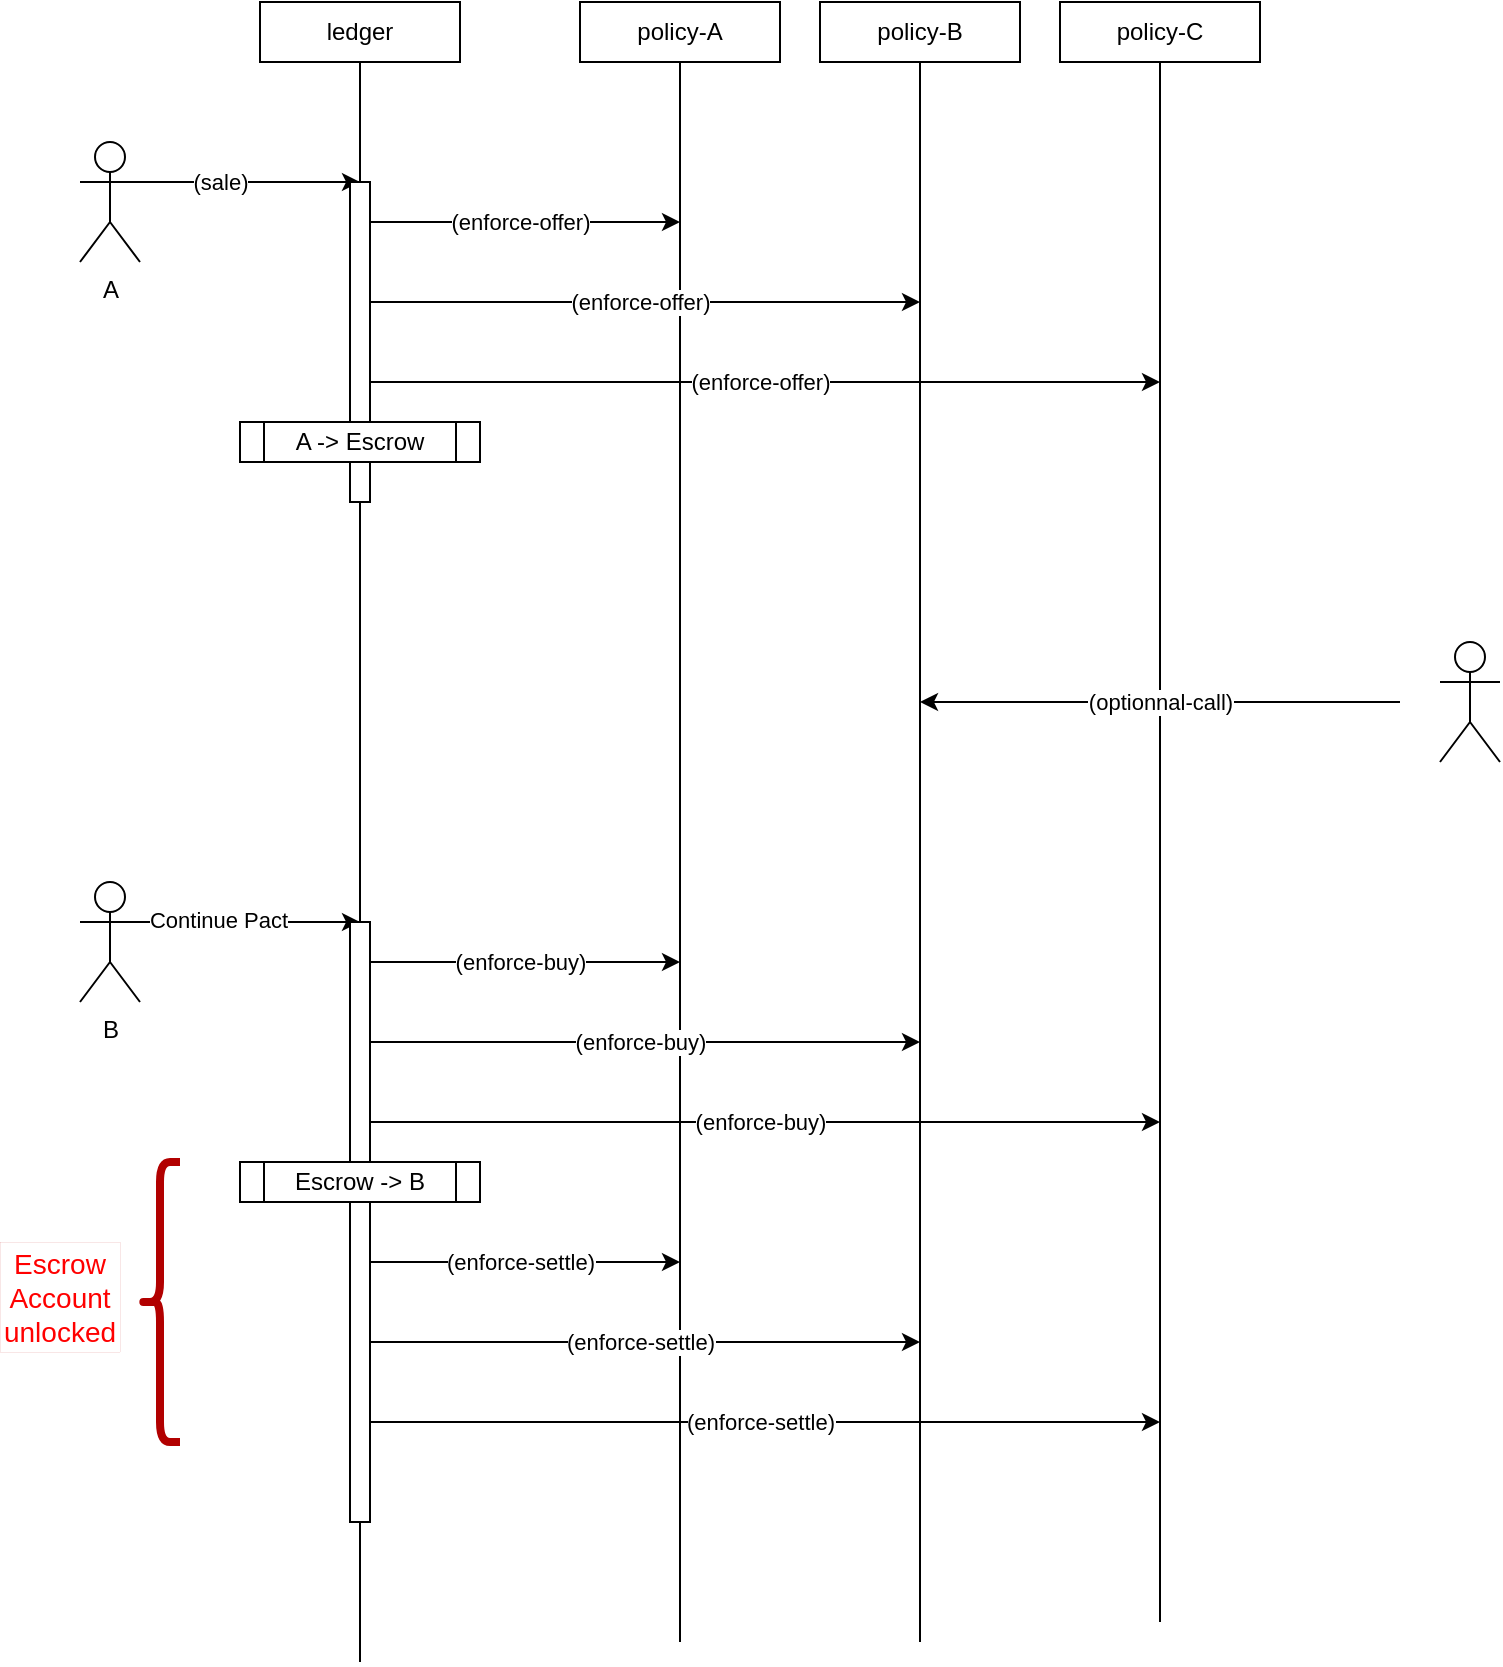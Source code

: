 <mxfile version="21.7.2" type="device">
  <diagram name="Page-1" id="2YBvvXClWsGukQMizWep">
    <mxGraphModel dx="1434" dy="822" grid="1" gridSize="10" guides="1" tooltips="1" connect="1" arrows="1" fold="1" page="1" pageScale="1" pageWidth="850" pageHeight="1100" math="0" shadow="0">
      <root>
        <mxCell id="0" />
        <mxCell id="1" parent="0" />
        <mxCell id="TvbK7awDwAVhztgvTPOD-2" value="" style="endArrow=none;html=1;rounded=0;" parent="1" edge="1">
          <mxGeometry width="50" height="50" relative="1" as="geometry">
            <mxPoint x="360" y="870" as="sourcePoint" />
            <mxPoint x="360" y="80" as="targetPoint" />
          </mxGeometry>
        </mxCell>
        <mxCell id="TvbK7awDwAVhztgvTPOD-3" value="" style="endArrow=none;html=1;rounded=0;" parent="1" edge="1">
          <mxGeometry width="50" height="50" relative="1" as="geometry">
            <mxPoint x="480" y="870" as="sourcePoint" />
            <mxPoint x="480" y="80" as="targetPoint" />
          </mxGeometry>
        </mxCell>
        <mxCell id="TvbK7awDwAVhztgvTPOD-4" value="" style="endArrow=none;html=1;rounded=0;" parent="1" edge="1">
          <mxGeometry width="50" height="50" relative="1" as="geometry">
            <mxPoint x="600" y="860" as="sourcePoint" />
            <mxPoint x="600" y="80" as="targetPoint" />
          </mxGeometry>
        </mxCell>
        <mxCell id="TvbK7awDwAVhztgvTPOD-5" value="(enforce-offer)" style="endArrow=classic;html=1;rounded=0;" parent="1" edge="1">
          <mxGeometry width="50" height="50" relative="1" as="geometry">
            <mxPoint x="200" y="160" as="sourcePoint" />
            <mxPoint x="360" y="160" as="targetPoint" />
          </mxGeometry>
        </mxCell>
        <mxCell id="TvbK7awDwAVhztgvTPOD-6" value="(enforce-offer)" style="endArrow=classic;html=1;rounded=0;" parent="1" edge="1">
          <mxGeometry width="50" height="50" relative="1" as="geometry">
            <mxPoint x="200" y="200" as="sourcePoint" />
            <mxPoint x="480" y="200" as="targetPoint" />
          </mxGeometry>
        </mxCell>
        <mxCell id="TvbK7awDwAVhztgvTPOD-7" value="(enforce-offer)" style="endArrow=classic;html=1;rounded=0;" parent="1" edge="1">
          <mxGeometry width="50" height="50" relative="1" as="geometry">
            <mxPoint x="200" y="240" as="sourcePoint" />
            <mxPoint x="600" y="240" as="targetPoint" />
          </mxGeometry>
        </mxCell>
        <mxCell id="TvbK7awDwAVhztgvTPOD-8" value="A" style="shape=umlActor;verticalLabelPosition=bottom;verticalAlign=top;html=1;outlineConnect=0;" parent="1" vertex="1">
          <mxGeometry x="60" y="120" width="30" height="60" as="geometry" />
        </mxCell>
        <mxCell id="TvbK7awDwAVhztgvTPOD-9" value="" style="endArrow=classic;html=1;rounded=0;exitX=1;exitY=0.333;exitDx=0;exitDy=0;exitPerimeter=0;" parent="1" source="TvbK7awDwAVhztgvTPOD-8" edge="1">
          <mxGeometry width="50" height="50" relative="1" as="geometry">
            <mxPoint x="400" y="450" as="sourcePoint" />
            <mxPoint x="200" y="140" as="targetPoint" />
          </mxGeometry>
        </mxCell>
        <mxCell id="TvbK7awDwAVhztgvTPOD-31" value="(sale)" style="edgeLabel;html=1;align=center;verticalAlign=middle;resizable=0;points=[];" parent="TvbK7awDwAVhztgvTPOD-9" vertex="1" connectable="0">
          <mxGeometry x="-0.564" y="-2" relative="1" as="geometry">
            <mxPoint x="16" y="-2" as="offset" />
          </mxGeometry>
        </mxCell>
        <mxCell id="TvbK7awDwAVhztgvTPOD-12" value="ledger" style="rounded=0;whiteSpace=wrap;html=1;" parent="1" vertex="1">
          <mxGeometry x="150" y="50" width="100" height="30" as="geometry" />
        </mxCell>
        <mxCell id="TvbK7awDwAVhztgvTPOD-14" value="policy-A" style="rounded=0;whiteSpace=wrap;html=1;" parent="1" vertex="1">
          <mxGeometry x="310" y="50" width="100" height="30" as="geometry" />
        </mxCell>
        <mxCell id="TvbK7awDwAVhztgvTPOD-15" value="policy-B" style="rounded=0;whiteSpace=wrap;html=1;" parent="1" vertex="1">
          <mxGeometry x="430" y="50" width="100" height="30" as="geometry" />
        </mxCell>
        <mxCell id="TvbK7awDwAVhztgvTPOD-16" value="policy-C" style="rounded=0;whiteSpace=wrap;html=1;" parent="1" vertex="1">
          <mxGeometry x="550" y="50" width="100" height="30" as="geometry" />
        </mxCell>
        <mxCell id="TvbK7awDwAVhztgvTPOD-19" value="(enforce-buy)" style="endArrow=classic;html=1;rounded=0;" parent="1" edge="1">
          <mxGeometry width="50" height="50" relative="1" as="geometry">
            <mxPoint x="200" y="530" as="sourcePoint" />
            <mxPoint x="360" y="530" as="targetPoint" />
          </mxGeometry>
        </mxCell>
        <mxCell id="TvbK7awDwAVhztgvTPOD-20" value="(enforce-buy)" style="endArrow=classic;html=1;rounded=0;" parent="1" edge="1">
          <mxGeometry width="50" height="50" relative="1" as="geometry">
            <mxPoint x="200" y="570" as="sourcePoint" />
            <mxPoint x="480" y="570" as="targetPoint" />
          </mxGeometry>
        </mxCell>
        <mxCell id="TvbK7awDwAVhztgvTPOD-21" value="(enforce-buy)" style="endArrow=classic;html=1;rounded=0;" parent="1" edge="1">
          <mxGeometry width="50" height="50" relative="1" as="geometry">
            <mxPoint x="200" y="610" as="sourcePoint" />
            <mxPoint x="600" y="610" as="targetPoint" />
          </mxGeometry>
        </mxCell>
        <mxCell id="TvbK7awDwAVhztgvTPOD-22" value="B" style="shape=umlActor;verticalLabelPosition=bottom;verticalAlign=top;html=1;outlineConnect=0;" parent="1" vertex="1">
          <mxGeometry x="60" y="490" width="30" height="60" as="geometry" />
        </mxCell>
        <mxCell id="TvbK7awDwAVhztgvTPOD-23" value="" style="endArrow=classic;html=1;rounded=0;exitX=1;exitY=0.333;exitDx=0;exitDy=0;exitPerimeter=0;" parent="1" source="TvbK7awDwAVhztgvTPOD-22" edge="1">
          <mxGeometry width="50" height="50" relative="1" as="geometry">
            <mxPoint x="400" y="820" as="sourcePoint" />
            <mxPoint x="200" y="510" as="targetPoint" />
          </mxGeometry>
        </mxCell>
        <mxCell id="TvbK7awDwAVhztgvTPOD-24" value="Continue Pact" style="edgeLabel;html=1;align=center;verticalAlign=middle;resizable=0;points=[];" parent="TvbK7awDwAVhztgvTPOD-23" vertex="1" connectable="0">
          <mxGeometry x="-0.291" y="1" relative="1" as="geometry">
            <mxPoint as="offset" />
          </mxGeometry>
        </mxCell>
        <mxCell id="TvbK7awDwAVhztgvTPOD-33" value="" style="shape=umlActor;verticalLabelPosition=bottom;verticalAlign=top;html=1;outlineConnect=0;" parent="1" vertex="1">
          <mxGeometry x="740" y="370" width="30" height="60" as="geometry" />
        </mxCell>
        <mxCell id="TvbK7awDwAVhztgvTPOD-36" value="(optionnal-call)" style="endArrow=classic;html=1;rounded=0;" parent="1" edge="1">
          <mxGeometry width="50" height="50" relative="1" as="geometry">
            <mxPoint x="720" y="400" as="sourcePoint" />
            <mxPoint x="480" y="400" as="targetPoint" />
          </mxGeometry>
        </mxCell>
        <mxCell id="TvbK7awDwAVhztgvTPOD-40" value="(enforce-settle)" style="endArrow=classic;html=1;rounded=0;" parent="1" edge="1">
          <mxGeometry width="50" height="50" relative="1" as="geometry">
            <mxPoint x="200" y="680" as="sourcePoint" />
            <mxPoint x="360" y="680" as="targetPoint" />
          </mxGeometry>
        </mxCell>
        <mxCell id="TvbK7awDwAVhztgvTPOD-41" value="(enforce-settle)" style="endArrow=classic;html=1;rounded=0;" parent="1" edge="1">
          <mxGeometry width="50" height="50" relative="1" as="geometry">
            <mxPoint x="200" y="720" as="sourcePoint" />
            <mxPoint x="480" y="720" as="targetPoint" />
          </mxGeometry>
        </mxCell>
        <mxCell id="TvbK7awDwAVhztgvTPOD-42" value="(enforce-settle)" style="endArrow=classic;html=1;rounded=0;" parent="1" edge="1">
          <mxGeometry width="50" height="50" relative="1" as="geometry">
            <mxPoint x="200" y="760" as="sourcePoint" />
            <mxPoint x="600" y="760" as="targetPoint" />
          </mxGeometry>
        </mxCell>
        <mxCell id="TvbK7awDwAVhztgvTPOD-1" value="" style="endArrow=none;html=1;rounded=0;" parent="1" edge="1">
          <mxGeometry width="50" height="50" relative="1" as="geometry">
            <mxPoint x="200" y="880" as="sourcePoint" />
            <mxPoint x="200" y="80" as="targetPoint" />
          </mxGeometry>
        </mxCell>
        <mxCell id="TvbK7awDwAVhztgvTPOD-25" value="" style="rounded=0;whiteSpace=wrap;html=1;" parent="1" vertex="1">
          <mxGeometry x="195" y="510" width="10" height="300" as="geometry" />
        </mxCell>
        <mxCell id="TvbK7awDwAVhztgvTPOD-30" value="Escrow -&amp;gt; B" style="shape=process;whiteSpace=wrap;html=1;backgroundOutline=1;" parent="1" vertex="1">
          <mxGeometry x="140" y="630" width="120" height="20" as="geometry" />
        </mxCell>
        <mxCell id="TvbK7awDwAVhztgvTPOD-17" value="" style="rounded=0;whiteSpace=wrap;html=1;" parent="1" vertex="1">
          <mxGeometry x="195" y="140" width="10" height="160" as="geometry" />
        </mxCell>
        <mxCell id="TvbK7awDwAVhztgvTPOD-32" value="A -&amp;gt; Escrow" style="shape=process;whiteSpace=wrap;html=1;backgroundOutline=1;" parent="1" vertex="1">
          <mxGeometry x="140" y="260" width="120" height="20" as="geometry" />
        </mxCell>
        <mxCell id="TvbK7awDwAVhztgvTPOD-45" value="" style="shape=curlyBracket;whiteSpace=wrap;html=1;rounded=1;labelPosition=left;verticalLabelPosition=middle;align=right;verticalAlign=middle;size=0.5;fillColor=#FF0000;strokeColor=#B20000;fontColor=#ffffff;strokeWidth=4;" parent="1" vertex="1">
          <mxGeometry x="90" y="630" width="20" height="140" as="geometry" />
        </mxCell>
        <mxCell id="TvbK7awDwAVhztgvTPOD-47" value="Escrow&lt;br style=&quot;font-size: 14px;&quot;&gt;Account unlocked" style="text;html=1;strokeColor=#B20000;fillColor=none;align=center;verticalAlign=middle;whiteSpace=wrap;rounded=0;fontColor=#FF0000;strokeWidth=0;fontSize=14;" parent="1" vertex="1">
          <mxGeometry x="20" y="670" width="60" height="55" as="geometry" />
        </mxCell>
      </root>
    </mxGraphModel>
  </diagram>
</mxfile>
